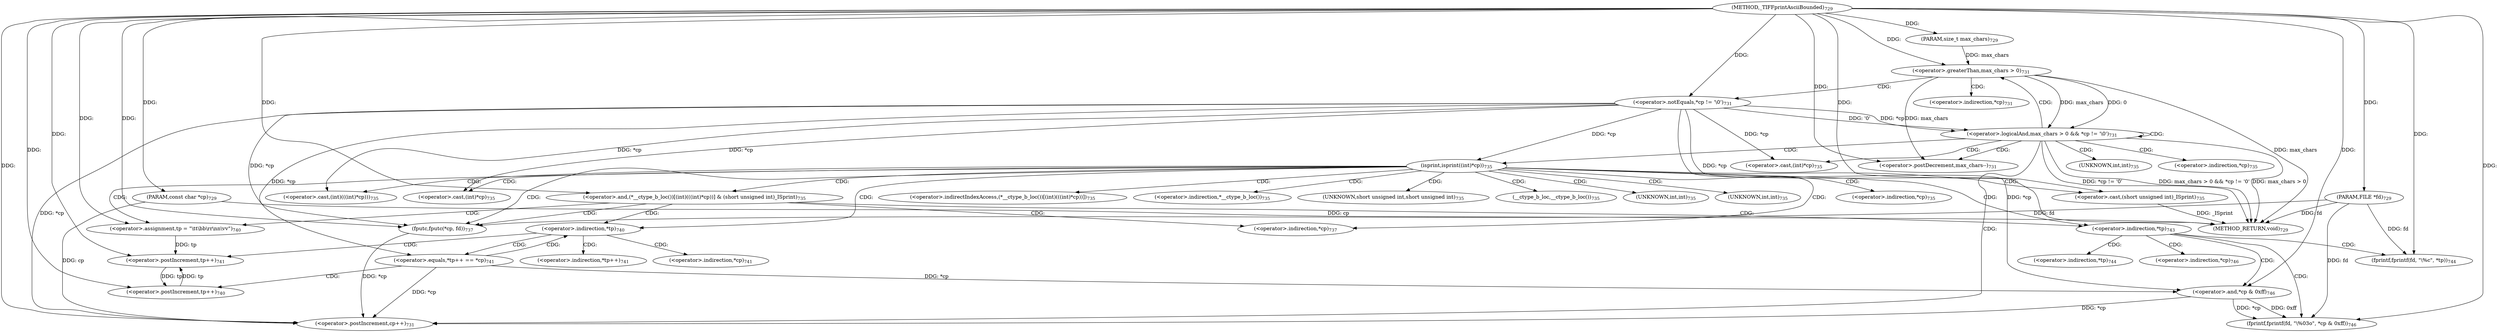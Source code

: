 digraph "_TIFFprintAsciiBounded" {  
"4524" [label = <(METHOD,_TIFFprintAsciiBounded)<SUB>729</SUB>> ]
"4608" [label = <(METHOD_RETURN,void)<SUB>729</SUB>> ]
"4525" [label = <(PARAM,FILE *fd)<SUB>729</SUB>> ]
"4526" [label = <(PARAM,const char *cp)<SUB>729</SUB>> ]
"4527" [label = <(PARAM,size_t max_chars)<SUB>729</SUB>> ]
"4531" [label = <(&lt;operator&gt;.logicalAnd,max_chars &gt; 0 &amp;&amp; *cp != '\0')<SUB>731</SUB>> ]
"4540" [label = <(&lt;operator&gt;.postIncrement,cp++)<SUB>731</SUB>> ]
"4542" [label = <(&lt;operator&gt;.postDecrement,max_chars--)<SUB>731</SUB>> ]
"4532" [label = <(&lt;operator&gt;.greaterThan,max_chars &gt; 0)<SUB>731</SUB>> ]
"4535" [label = <(&lt;operator&gt;.notEquals,*cp != '\0')<SUB>731</SUB>> ]
"4547" [label = <(isprint,isprint((int)*cp))<SUB>735</SUB>> ]
"4579" [label = <(&lt;operator&gt;.postIncrement,tp++)<SUB>740</SUB>> ]
"4567" [label = <(fputc,fputc(*cp, fd))<SUB>737</SUB>> ]
"4574" [label = <(&lt;operator&gt;.assignment,tp = &quot;\tt\bb\rr\nn\vv&quot;)<SUB>740</SUB>> ]
"4582" [label = <(&lt;operator&gt;.equals,*tp++ == *cp)<SUB>741</SUB>> ]
"4594" [label = <(fprintf,fprintf(fd, &quot;\\%c&quot;, *tp))<SUB>744</SUB>> ]
"4548" [label = <(&lt;operator&gt;.cast,(int)*cp)<SUB>735</SUB>> ]
"4553" [label = <(&lt;operator&gt;.and,(*__ctype_b_loc())[(int)(((int)*cp))] &amp; (short unsigned int)_ISprint)<SUB>735</SUB>> ]
"4601" [label = <(fprintf,fprintf(fd, &quot;\\%03o&quot;, *cp &amp; 0xff))<SUB>746</SUB>> ]
"4563" [label = <(&lt;operator&gt;.cast,(short unsigned int)_ISprint)<SUB>735</SUB>> ]
"4584" [label = <(&lt;operator&gt;.postIncrement,tp++)<SUB>741</SUB>> ]
"4604" [label = <(&lt;operator&gt;.and,*cp &amp; 0xff)<SUB>746</SUB>> ]
"4557" [label = <(&lt;operator&gt;.cast,(int)(((int)*cp)))<SUB>735</SUB>> ]
"4559" [label = <(&lt;operator&gt;.cast,(int)*cp)<SUB>735</SUB>> ]
"4536" [label = <(&lt;operator&gt;.indirection,*cp)<SUB>731</SUB>> ]
"4577" [label = <(&lt;operator&gt;.indirection,*tp)<SUB>740</SUB>> ]
"4591" [label = <(&lt;operator&gt;.indirection,*tp)<SUB>743</SUB>> ]
"4549" [label = <(UNKNOWN,int,int)<SUB>735</SUB>> ]
"4550" [label = <(&lt;operator&gt;.indirection,*cp)<SUB>735</SUB>> ]
"4568" [label = <(&lt;operator&gt;.indirection,*cp)<SUB>737</SUB>> ]
"4583" [label = <(&lt;operator&gt;.indirection,*tp++)<SUB>741</SUB>> ]
"4586" [label = <(&lt;operator&gt;.indirection,*cp)<SUB>741</SUB>> ]
"4597" [label = <(&lt;operator&gt;.indirection,*tp)<SUB>744</SUB>> ]
"4554" [label = <(&lt;operator&gt;.indirectIndexAccess,(*__ctype_b_loc())[(int)(((int)*cp))])<SUB>735</SUB>> ]
"4555" [label = <(&lt;operator&gt;.indirection,*__ctype_b_loc())<SUB>735</SUB>> ]
"4564" [label = <(UNKNOWN,short unsigned int,short unsigned int)<SUB>735</SUB>> ]
"4605" [label = <(&lt;operator&gt;.indirection,*cp)<SUB>746</SUB>> ]
"4556" [label = <(__ctype_b_loc,__ctype_b_loc())<SUB>735</SUB>> ]
"4558" [label = <(UNKNOWN,int,int)<SUB>735</SUB>> ]
"4560" [label = <(UNKNOWN,int,int)<SUB>735</SUB>> ]
"4561" [label = <(&lt;operator&gt;.indirection,*cp)<SUB>735</SUB>> ]
  "4525" -> "4608"  [ label = "DDG: fd"] 
  "4526" -> "4608"  [ label = "DDG: cp"] 
  "4532" -> "4608"  [ label = "DDG: max_chars"] 
  "4531" -> "4608"  [ label = "DDG: max_chars &gt; 0"] 
  "4535" -> "4608"  [ label = "DDG: *cp"] 
  "4531" -> "4608"  [ label = "DDG: *cp != '\0'"] 
  "4531" -> "4608"  [ label = "DDG: max_chars &gt; 0 &amp;&amp; *cp != '\0'"] 
  "4563" -> "4608"  [ label = "DDG: _ISprint"] 
  "4524" -> "4525"  [ label = "DDG: "] 
  "4524" -> "4526"  [ label = "DDG: "] 
  "4524" -> "4527"  [ label = "DDG: "] 
  "4532" -> "4531"  [ label = "DDG: max_chars"] 
  "4532" -> "4531"  [ label = "DDG: 0"] 
  "4535" -> "4531"  [ label = "DDG: *cp"] 
  "4535" -> "4531"  [ label = "DDG: '\0'"] 
  "4527" -> "4532"  [ label = "DDG: max_chars"] 
  "4524" -> "4532"  [ label = "DDG: "] 
  "4524" -> "4535"  [ label = "DDG: "] 
  "4582" -> "4540"  [ label = "DDG: *cp"] 
  "4604" -> "4540"  [ label = "DDG: *cp"] 
  "4567" -> "4540"  [ label = "DDG: *cp"] 
  "4526" -> "4540"  [ label = "DDG: cp"] 
  "4524" -> "4540"  [ label = "DDG: "] 
  "4535" -> "4540"  [ label = "DDG: *cp"] 
  "4532" -> "4542"  [ label = "DDG: max_chars"] 
  "4524" -> "4542"  [ label = "DDG: "] 
  "4535" -> "4547"  [ label = "DDG: *cp"] 
  "4524" -> "4574"  [ label = "DDG: "] 
  "4584" -> "4579"  [ label = "DDG: tp"] 
  "4524" -> "4579"  [ label = "DDG: "] 
  "4535" -> "4548"  [ label = "DDG: *cp"] 
  "4535" -> "4567"  [ label = "DDG: *cp"] 
  "4525" -> "4567"  [ label = "DDG: fd"] 
  "4524" -> "4567"  [ label = "DDG: "] 
  "4535" -> "4582"  [ label = "DDG: *cp"] 
  "4525" -> "4594"  [ label = "DDG: fd"] 
  "4524" -> "4594"  [ label = "DDG: "] 
  "4524" -> "4553"  [ label = "DDG: "] 
  "4525" -> "4601"  [ label = "DDG: fd"] 
  "4524" -> "4601"  [ label = "DDG: "] 
  "4604" -> "4601"  [ label = "DDG: *cp"] 
  "4604" -> "4601"  [ label = "DDG: 0xff"] 
  "4524" -> "4563"  [ label = "DDG: "] 
  "4574" -> "4584"  [ label = "DDG: tp"] 
  "4579" -> "4584"  [ label = "DDG: tp"] 
  "4524" -> "4584"  [ label = "DDG: "] 
  "4582" -> "4604"  [ label = "DDG: *cp"] 
  "4535" -> "4604"  [ label = "DDG: *cp"] 
  "4524" -> "4604"  [ label = "DDG: "] 
  "4535" -> "4557"  [ label = "DDG: *cp"] 
  "4535" -> "4559"  [ label = "DDG: *cp"] 
  "4531" -> "4547"  [ label = "CDG: "] 
  "4531" -> "4531"  [ label = "CDG: "] 
  "4531" -> "4540"  [ label = "CDG: "] 
  "4531" -> "4550"  [ label = "CDG: "] 
  "4531" -> "4532"  [ label = "CDG: "] 
  "4531" -> "4542"  [ label = "CDG: "] 
  "4531" -> "4549"  [ label = "CDG: "] 
  "4531" -> "4548"  [ label = "CDG: "] 
  "4532" -> "4536"  [ label = "CDG: "] 
  "4532" -> "4535"  [ label = "CDG: "] 
  "4547" -> "4555"  [ label = "CDG: "] 
  "4547" -> "4558"  [ label = "CDG: "] 
  "4547" -> "4564"  [ label = "CDG: "] 
  "4547" -> "4557"  [ label = "CDG: "] 
  "4547" -> "4559"  [ label = "CDG: "] 
  "4547" -> "4563"  [ label = "CDG: "] 
  "4547" -> "4561"  [ label = "CDG: "] 
  "4547" -> "4568"  [ label = "CDG: "] 
  "4547" -> "4554"  [ label = "CDG: "] 
  "4547" -> "4567"  [ label = "CDG: "] 
  "4547" -> "4591"  [ label = "CDG: "] 
  "4547" -> "4556"  [ label = "CDG: "] 
  "4547" -> "4553"  [ label = "CDG: "] 
  "4547" -> "4577"  [ label = "CDG: "] 
  "4547" -> "4574"  [ label = "CDG: "] 
  "4547" -> "4560"  [ label = "CDG: "] 
  "4577" -> "4586"  [ label = "CDG: "] 
  "4577" -> "4584"  [ label = "CDG: "] 
  "4577" -> "4582"  [ label = "CDG: "] 
  "4577" -> "4583"  [ label = "CDG: "] 
  "4591" -> "4605"  [ label = "CDG: "] 
  "4591" -> "4604"  [ label = "CDG: "] 
  "4591" -> "4597"  [ label = "CDG: "] 
  "4591" -> "4601"  [ label = "CDG: "] 
  "4591" -> "4594"  [ label = "CDG: "] 
  "4582" -> "4579"  [ label = "CDG: "] 
  "4582" -> "4577"  [ label = "CDG: "] 
  "4553" -> "4568"  [ label = "CDG: "] 
  "4553" -> "4567"  [ label = "CDG: "] 
  "4553" -> "4591"  [ label = "CDG: "] 
  "4553" -> "4577"  [ label = "CDG: "] 
  "4553" -> "4574"  [ label = "CDG: "] 
}
